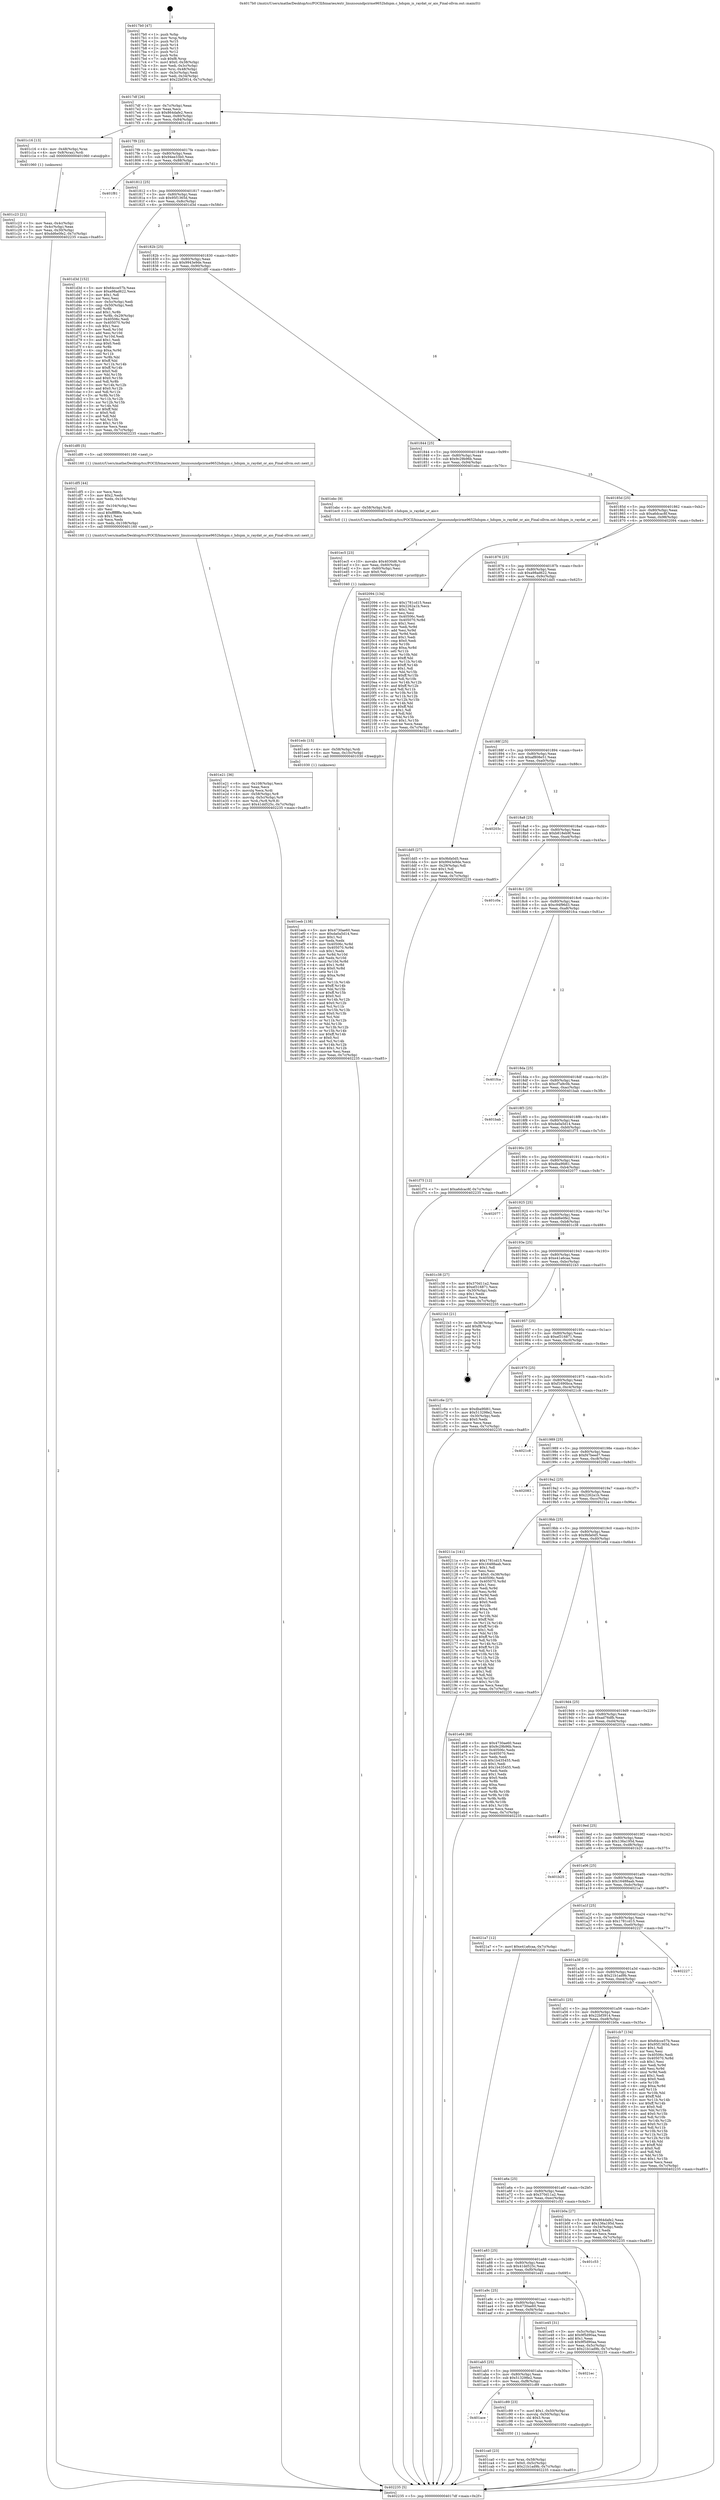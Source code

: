 digraph "0x4017b0" {
  label = "0x4017b0 (/mnt/c/Users/mathe/Desktop/tcc/POCII/binaries/extr_linuxsoundpcirme9652hdspm.c_hdspm_is_raydat_or_aio_Final-ollvm.out::main(0))"
  labelloc = "t"
  node[shape=record]

  Entry [label="",width=0.3,height=0.3,shape=circle,fillcolor=black,style=filled]
  "0x4017df" [label="{
     0x4017df [26]\l
     | [instrs]\l
     &nbsp;&nbsp;0x4017df \<+3\>: mov -0x7c(%rbp),%eax\l
     &nbsp;&nbsp;0x4017e2 \<+2\>: mov %eax,%ecx\l
     &nbsp;&nbsp;0x4017e4 \<+6\>: sub $0x864dafe2,%ecx\l
     &nbsp;&nbsp;0x4017ea \<+3\>: mov %eax,-0x80(%rbp)\l
     &nbsp;&nbsp;0x4017ed \<+6\>: mov %ecx,-0x84(%rbp)\l
     &nbsp;&nbsp;0x4017f3 \<+6\>: je 0000000000401c16 \<main+0x466\>\l
  }"]
  "0x401c16" [label="{
     0x401c16 [13]\l
     | [instrs]\l
     &nbsp;&nbsp;0x401c16 \<+4\>: mov -0x48(%rbp),%rax\l
     &nbsp;&nbsp;0x401c1a \<+4\>: mov 0x8(%rax),%rdi\l
     &nbsp;&nbsp;0x401c1e \<+5\>: call 0000000000401060 \<atoi@plt\>\l
     | [calls]\l
     &nbsp;&nbsp;0x401060 \{1\} (unknown)\l
  }"]
  "0x4017f9" [label="{
     0x4017f9 [25]\l
     | [instrs]\l
     &nbsp;&nbsp;0x4017f9 \<+5\>: jmp 00000000004017fe \<main+0x4e\>\l
     &nbsp;&nbsp;0x4017fe \<+3\>: mov -0x80(%rbp),%eax\l
     &nbsp;&nbsp;0x401801 \<+5\>: sub $0x94ee33b0,%eax\l
     &nbsp;&nbsp;0x401806 \<+6\>: mov %eax,-0x88(%rbp)\l
     &nbsp;&nbsp;0x40180c \<+6\>: je 0000000000401f81 \<main+0x7d1\>\l
  }"]
  Exit [label="",width=0.3,height=0.3,shape=circle,fillcolor=black,style=filled,peripheries=2]
  "0x401f81" [label="{
     0x401f81\l
  }", style=dashed]
  "0x401812" [label="{
     0x401812 [25]\l
     | [instrs]\l
     &nbsp;&nbsp;0x401812 \<+5\>: jmp 0000000000401817 \<main+0x67\>\l
     &nbsp;&nbsp;0x401817 \<+3\>: mov -0x80(%rbp),%eax\l
     &nbsp;&nbsp;0x40181a \<+5\>: sub $0x95f1365d,%eax\l
     &nbsp;&nbsp;0x40181f \<+6\>: mov %eax,-0x8c(%rbp)\l
     &nbsp;&nbsp;0x401825 \<+6\>: je 0000000000401d3d \<main+0x58d\>\l
  }"]
  "0x401eeb" [label="{
     0x401eeb [138]\l
     | [instrs]\l
     &nbsp;&nbsp;0x401eeb \<+5\>: mov $0x4730ae60,%eax\l
     &nbsp;&nbsp;0x401ef0 \<+5\>: mov $0xda0a5d14,%esi\l
     &nbsp;&nbsp;0x401ef5 \<+2\>: mov $0x1,%cl\l
     &nbsp;&nbsp;0x401ef7 \<+2\>: xor %edx,%edx\l
     &nbsp;&nbsp;0x401ef9 \<+8\>: mov 0x40506c,%r8d\l
     &nbsp;&nbsp;0x401f01 \<+8\>: mov 0x405070,%r9d\l
     &nbsp;&nbsp;0x401f09 \<+3\>: sub $0x1,%edx\l
     &nbsp;&nbsp;0x401f0c \<+3\>: mov %r8d,%r10d\l
     &nbsp;&nbsp;0x401f0f \<+3\>: add %edx,%r10d\l
     &nbsp;&nbsp;0x401f12 \<+4\>: imul %r10d,%r8d\l
     &nbsp;&nbsp;0x401f16 \<+4\>: and $0x1,%r8d\l
     &nbsp;&nbsp;0x401f1a \<+4\>: cmp $0x0,%r8d\l
     &nbsp;&nbsp;0x401f1e \<+4\>: sete %r11b\l
     &nbsp;&nbsp;0x401f22 \<+4\>: cmp $0xa,%r9d\l
     &nbsp;&nbsp;0x401f26 \<+3\>: setl %bl\l
     &nbsp;&nbsp;0x401f29 \<+3\>: mov %r11b,%r14b\l
     &nbsp;&nbsp;0x401f2c \<+4\>: xor $0xff,%r14b\l
     &nbsp;&nbsp;0x401f30 \<+3\>: mov %bl,%r15b\l
     &nbsp;&nbsp;0x401f33 \<+4\>: xor $0xff,%r15b\l
     &nbsp;&nbsp;0x401f37 \<+3\>: xor $0x0,%cl\l
     &nbsp;&nbsp;0x401f3a \<+3\>: mov %r14b,%r12b\l
     &nbsp;&nbsp;0x401f3d \<+4\>: and $0x0,%r12b\l
     &nbsp;&nbsp;0x401f41 \<+3\>: and %cl,%r11b\l
     &nbsp;&nbsp;0x401f44 \<+3\>: mov %r15b,%r13b\l
     &nbsp;&nbsp;0x401f47 \<+4\>: and $0x0,%r13b\l
     &nbsp;&nbsp;0x401f4b \<+2\>: and %cl,%bl\l
     &nbsp;&nbsp;0x401f4d \<+3\>: or %r11b,%r12b\l
     &nbsp;&nbsp;0x401f50 \<+3\>: or %bl,%r13b\l
     &nbsp;&nbsp;0x401f53 \<+3\>: xor %r13b,%r12b\l
     &nbsp;&nbsp;0x401f56 \<+3\>: or %r15b,%r14b\l
     &nbsp;&nbsp;0x401f59 \<+4\>: xor $0xff,%r14b\l
     &nbsp;&nbsp;0x401f5d \<+3\>: or $0x0,%cl\l
     &nbsp;&nbsp;0x401f60 \<+3\>: and %cl,%r14b\l
     &nbsp;&nbsp;0x401f63 \<+3\>: or %r14b,%r12b\l
     &nbsp;&nbsp;0x401f66 \<+4\>: test $0x1,%r12b\l
     &nbsp;&nbsp;0x401f6a \<+3\>: cmovne %esi,%eax\l
     &nbsp;&nbsp;0x401f6d \<+3\>: mov %eax,-0x7c(%rbp)\l
     &nbsp;&nbsp;0x401f70 \<+5\>: jmp 0000000000402235 \<main+0xa85\>\l
  }"]
  "0x401d3d" [label="{
     0x401d3d [152]\l
     | [instrs]\l
     &nbsp;&nbsp;0x401d3d \<+5\>: mov $0x64cce57b,%eax\l
     &nbsp;&nbsp;0x401d42 \<+5\>: mov $0xa98ad622,%ecx\l
     &nbsp;&nbsp;0x401d47 \<+2\>: mov $0x1,%dl\l
     &nbsp;&nbsp;0x401d49 \<+2\>: xor %esi,%esi\l
     &nbsp;&nbsp;0x401d4b \<+3\>: mov -0x5c(%rbp),%edi\l
     &nbsp;&nbsp;0x401d4e \<+3\>: cmp -0x50(%rbp),%edi\l
     &nbsp;&nbsp;0x401d51 \<+4\>: setl %r8b\l
     &nbsp;&nbsp;0x401d55 \<+4\>: and $0x1,%r8b\l
     &nbsp;&nbsp;0x401d59 \<+4\>: mov %r8b,-0x29(%rbp)\l
     &nbsp;&nbsp;0x401d5d \<+7\>: mov 0x40506c,%edi\l
     &nbsp;&nbsp;0x401d64 \<+8\>: mov 0x405070,%r9d\l
     &nbsp;&nbsp;0x401d6c \<+3\>: sub $0x1,%esi\l
     &nbsp;&nbsp;0x401d6f \<+3\>: mov %edi,%r10d\l
     &nbsp;&nbsp;0x401d72 \<+3\>: add %esi,%r10d\l
     &nbsp;&nbsp;0x401d75 \<+4\>: imul %r10d,%edi\l
     &nbsp;&nbsp;0x401d79 \<+3\>: and $0x1,%edi\l
     &nbsp;&nbsp;0x401d7c \<+3\>: cmp $0x0,%edi\l
     &nbsp;&nbsp;0x401d7f \<+4\>: sete %r8b\l
     &nbsp;&nbsp;0x401d83 \<+4\>: cmp $0xa,%r9d\l
     &nbsp;&nbsp;0x401d87 \<+4\>: setl %r11b\l
     &nbsp;&nbsp;0x401d8b \<+3\>: mov %r8b,%bl\l
     &nbsp;&nbsp;0x401d8e \<+3\>: xor $0xff,%bl\l
     &nbsp;&nbsp;0x401d91 \<+3\>: mov %r11b,%r14b\l
     &nbsp;&nbsp;0x401d94 \<+4\>: xor $0xff,%r14b\l
     &nbsp;&nbsp;0x401d98 \<+3\>: xor $0x0,%dl\l
     &nbsp;&nbsp;0x401d9b \<+3\>: mov %bl,%r15b\l
     &nbsp;&nbsp;0x401d9e \<+4\>: and $0x0,%r15b\l
     &nbsp;&nbsp;0x401da2 \<+3\>: and %dl,%r8b\l
     &nbsp;&nbsp;0x401da5 \<+3\>: mov %r14b,%r12b\l
     &nbsp;&nbsp;0x401da8 \<+4\>: and $0x0,%r12b\l
     &nbsp;&nbsp;0x401dac \<+3\>: and %dl,%r11b\l
     &nbsp;&nbsp;0x401daf \<+3\>: or %r8b,%r15b\l
     &nbsp;&nbsp;0x401db2 \<+3\>: or %r11b,%r12b\l
     &nbsp;&nbsp;0x401db5 \<+3\>: xor %r12b,%r15b\l
     &nbsp;&nbsp;0x401db8 \<+3\>: or %r14b,%bl\l
     &nbsp;&nbsp;0x401dbb \<+3\>: xor $0xff,%bl\l
     &nbsp;&nbsp;0x401dbe \<+3\>: or $0x0,%dl\l
     &nbsp;&nbsp;0x401dc1 \<+2\>: and %dl,%bl\l
     &nbsp;&nbsp;0x401dc3 \<+3\>: or %bl,%r15b\l
     &nbsp;&nbsp;0x401dc6 \<+4\>: test $0x1,%r15b\l
     &nbsp;&nbsp;0x401dca \<+3\>: cmovne %ecx,%eax\l
     &nbsp;&nbsp;0x401dcd \<+3\>: mov %eax,-0x7c(%rbp)\l
     &nbsp;&nbsp;0x401dd0 \<+5\>: jmp 0000000000402235 \<main+0xa85\>\l
  }"]
  "0x40182b" [label="{
     0x40182b [25]\l
     | [instrs]\l
     &nbsp;&nbsp;0x40182b \<+5\>: jmp 0000000000401830 \<main+0x80\>\l
     &nbsp;&nbsp;0x401830 \<+3\>: mov -0x80(%rbp),%eax\l
     &nbsp;&nbsp;0x401833 \<+5\>: sub $0x9943e9de,%eax\l
     &nbsp;&nbsp;0x401838 \<+6\>: mov %eax,-0x90(%rbp)\l
     &nbsp;&nbsp;0x40183e \<+6\>: je 0000000000401df0 \<main+0x640\>\l
  }"]
  "0x401edc" [label="{
     0x401edc [15]\l
     | [instrs]\l
     &nbsp;&nbsp;0x401edc \<+4\>: mov -0x58(%rbp),%rdi\l
     &nbsp;&nbsp;0x401ee0 \<+6\>: mov %eax,-0x10c(%rbp)\l
     &nbsp;&nbsp;0x401ee6 \<+5\>: call 0000000000401030 \<free@plt\>\l
     | [calls]\l
     &nbsp;&nbsp;0x401030 \{1\} (unknown)\l
  }"]
  "0x401df0" [label="{
     0x401df0 [5]\l
     | [instrs]\l
     &nbsp;&nbsp;0x401df0 \<+5\>: call 0000000000401160 \<next_i\>\l
     | [calls]\l
     &nbsp;&nbsp;0x401160 \{1\} (/mnt/c/Users/mathe/Desktop/tcc/POCII/binaries/extr_linuxsoundpcirme9652hdspm.c_hdspm_is_raydat_or_aio_Final-ollvm.out::next_i)\l
  }"]
  "0x401844" [label="{
     0x401844 [25]\l
     | [instrs]\l
     &nbsp;&nbsp;0x401844 \<+5\>: jmp 0000000000401849 \<main+0x99\>\l
     &nbsp;&nbsp;0x401849 \<+3\>: mov -0x80(%rbp),%eax\l
     &nbsp;&nbsp;0x40184c \<+5\>: sub $0x9c29b96b,%eax\l
     &nbsp;&nbsp;0x401851 \<+6\>: mov %eax,-0x94(%rbp)\l
     &nbsp;&nbsp;0x401857 \<+6\>: je 0000000000401ebc \<main+0x70c\>\l
  }"]
  "0x401ec5" [label="{
     0x401ec5 [23]\l
     | [instrs]\l
     &nbsp;&nbsp;0x401ec5 \<+10\>: movabs $0x4030d6,%rdi\l
     &nbsp;&nbsp;0x401ecf \<+3\>: mov %eax,-0x60(%rbp)\l
     &nbsp;&nbsp;0x401ed2 \<+3\>: mov -0x60(%rbp),%esi\l
     &nbsp;&nbsp;0x401ed5 \<+2\>: mov $0x0,%al\l
     &nbsp;&nbsp;0x401ed7 \<+5\>: call 0000000000401040 \<printf@plt\>\l
     | [calls]\l
     &nbsp;&nbsp;0x401040 \{1\} (unknown)\l
  }"]
  "0x401ebc" [label="{
     0x401ebc [9]\l
     | [instrs]\l
     &nbsp;&nbsp;0x401ebc \<+4\>: mov -0x58(%rbp),%rdi\l
     &nbsp;&nbsp;0x401ec0 \<+5\>: call 00000000004015c0 \<hdspm_is_raydat_or_aio\>\l
     | [calls]\l
     &nbsp;&nbsp;0x4015c0 \{1\} (/mnt/c/Users/mathe/Desktop/tcc/POCII/binaries/extr_linuxsoundpcirme9652hdspm.c_hdspm_is_raydat_or_aio_Final-ollvm.out::hdspm_is_raydat_or_aio)\l
  }"]
  "0x40185d" [label="{
     0x40185d [25]\l
     | [instrs]\l
     &nbsp;&nbsp;0x40185d \<+5\>: jmp 0000000000401862 \<main+0xb2\>\l
     &nbsp;&nbsp;0x401862 \<+3\>: mov -0x80(%rbp),%eax\l
     &nbsp;&nbsp;0x401865 \<+5\>: sub $0xa6dcac8f,%eax\l
     &nbsp;&nbsp;0x40186a \<+6\>: mov %eax,-0x98(%rbp)\l
     &nbsp;&nbsp;0x401870 \<+6\>: je 0000000000402094 \<main+0x8e4\>\l
  }"]
  "0x401e21" [label="{
     0x401e21 [36]\l
     | [instrs]\l
     &nbsp;&nbsp;0x401e21 \<+6\>: mov -0x108(%rbp),%ecx\l
     &nbsp;&nbsp;0x401e27 \<+3\>: imul %eax,%ecx\l
     &nbsp;&nbsp;0x401e2a \<+3\>: movslq %ecx,%rdi\l
     &nbsp;&nbsp;0x401e2d \<+4\>: mov -0x58(%rbp),%r8\l
     &nbsp;&nbsp;0x401e31 \<+4\>: movslq -0x5c(%rbp),%r9\l
     &nbsp;&nbsp;0x401e35 \<+4\>: mov %rdi,(%r8,%r9,8)\l
     &nbsp;&nbsp;0x401e39 \<+7\>: movl $0x41dd525c,-0x7c(%rbp)\l
     &nbsp;&nbsp;0x401e40 \<+5\>: jmp 0000000000402235 \<main+0xa85\>\l
  }"]
  "0x402094" [label="{
     0x402094 [134]\l
     | [instrs]\l
     &nbsp;&nbsp;0x402094 \<+5\>: mov $0x1781cd15,%eax\l
     &nbsp;&nbsp;0x402099 \<+5\>: mov $0x2262a1b,%ecx\l
     &nbsp;&nbsp;0x40209e \<+2\>: mov $0x1,%dl\l
     &nbsp;&nbsp;0x4020a0 \<+2\>: xor %esi,%esi\l
     &nbsp;&nbsp;0x4020a2 \<+7\>: mov 0x40506c,%edi\l
     &nbsp;&nbsp;0x4020a9 \<+8\>: mov 0x405070,%r8d\l
     &nbsp;&nbsp;0x4020b1 \<+3\>: sub $0x1,%esi\l
     &nbsp;&nbsp;0x4020b4 \<+3\>: mov %edi,%r9d\l
     &nbsp;&nbsp;0x4020b7 \<+3\>: add %esi,%r9d\l
     &nbsp;&nbsp;0x4020ba \<+4\>: imul %r9d,%edi\l
     &nbsp;&nbsp;0x4020be \<+3\>: and $0x1,%edi\l
     &nbsp;&nbsp;0x4020c1 \<+3\>: cmp $0x0,%edi\l
     &nbsp;&nbsp;0x4020c4 \<+4\>: sete %r10b\l
     &nbsp;&nbsp;0x4020c8 \<+4\>: cmp $0xa,%r8d\l
     &nbsp;&nbsp;0x4020cc \<+4\>: setl %r11b\l
     &nbsp;&nbsp;0x4020d0 \<+3\>: mov %r10b,%bl\l
     &nbsp;&nbsp;0x4020d3 \<+3\>: xor $0xff,%bl\l
     &nbsp;&nbsp;0x4020d6 \<+3\>: mov %r11b,%r14b\l
     &nbsp;&nbsp;0x4020d9 \<+4\>: xor $0xff,%r14b\l
     &nbsp;&nbsp;0x4020dd \<+3\>: xor $0x1,%dl\l
     &nbsp;&nbsp;0x4020e0 \<+3\>: mov %bl,%r15b\l
     &nbsp;&nbsp;0x4020e3 \<+4\>: and $0xff,%r15b\l
     &nbsp;&nbsp;0x4020e7 \<+3\>: and %dl,%r10b\l
     &nbsp;&nbsp;0x4020ea \<+3\>: mov %r14b,%r12b\l
     &nbsp;&nbsp;0x4020ed \<+4\>: and $0xff,%r12b\l
     &nbsp;&nbsp;0x4020f1 \<+3\>: and %dl,%r11b\l
     &nbsp;&nbsp;0x4020f4 \<+3\>: or %r10b,%r15b\l
     &nbsp;&nbsp;0x4020f7 \<+3\>: or %r11b,%r12b\l
     &nbsp;&nbsp;0x4020fa \<+3\>: xor %r12b,%r15b\l
     &nbsp;&nbsp;0x4020fd \<+3\>: or %r14b,%bl\l
     &nbsp;&nbsp;0x402100 \<+3\>: xor $0xff,%bl\l
     &nbsp;&nbsp;0x402103 \<+3\>: or $0x1,%dl\l
     &nbsp;&nbsp;0x402106 \<+2\>: and %dl,%bl\l
     &nbsp;&nbsp;0x402108 \<+3\>: or %bl,%r15b\l
     &nbsp;&nbsp;0x40210b \<+4\>: test $0x1,%r15b\l
     &nbsp;&nbsp;0x40210f \<+3\>: cmovne %ecx,%eax\l
     &nbsp;&nbsp;0x402112 \<+3\>: mov %eax,-0x7c(%rbp)\l
     &nbsp;&nbsp;0x402115 \<+5\>: jmp 0000000000402235 \<main+0xa85\>\l
  }"]
  "0x401876" [label="{
     0x401876 [25]\l
     | [instrs]\l
     &nbsp;&nbsp;0x401876 \<+5\>: jmp 000000000040187b \<main+0xcb\>\l
     &nbsp;&nbsp;0x40187b \<+3\>: mov -0x80(%rbp),%eax\l
     &nbsp;&nbsp;0x40187e \<+5\>: sub $0xa98ad622,%eax\l
     &nbsp;&nbsp;0x401883 \<+6\>: mov %eax,-0x9c(%rbp)\l
     &nbsp;&nbsp;0x401889 \<+6\>: je 0000000000401dd5 \<main+0x625\>\l
  }"]
  "0x401df5" [label="{
     0x401df5 [44]\l
     | [instrs]\l
     &nbsp;&nbsp;0x401df5 \<+2\>: xor %ecx,%ecx\l
     &nbsp;&nbsp;0x401df7 \<+5\>: mov $0x2,%edx\l
     &nbsp;&nbsp;0x401dfc \<+6\>: mov %edx,-0x104(%rbp)\l
     &nbsp;&nbsp;0x401e02 \<+1\>: cltd\l
     &nbsp;&nbsp;0x401e03 \<+6\>: mov -0x104(%rbp),%esi\l
     &nbsp;&nbsp;0x401e09 \<+2\>: idiv %esi\l
     &nbsp;&nbsp;0x401e0b \<+6\>: imul $0xfffffffe,%edx,%edx\l
     &nbsp;&nbsp;0x401e11 \<+3\>: sub $0x1,%ecx\l
     &nbsp;&nbsp;0x401e14 \<+2\>: sub %ecx,%edx\l
     &nbsp;&nbsp;0x401e16 \<+6\>: mov %edx,-0x108(%rbp)\l
     &nbsp;&nbsp;0x401e1c \<+5\>: call 0000000000401160 \<next_i\>\l
     | [calls]\l
     &nbsp;&nbsp;0x401160 \{1\} (/mnt/c/Users/mathe/Desktop/tcc/POCII/binaries/extr_linuxsoundpcirme9652hdspm.c_hdspm_is_raydat_or_aio_Final-ollvm.out::next_i)\l
  }"]
  "0x401dd5" [label="{
     0x401dd5 [27]\l
     | [instrs]\l
     &nbsp;&nbsp;0x401dd5 \<+5\>: mov $0x9bfa0d5,%eax\l
     &nbsp;&nbsp;0x401dda \<+5\>: mov $0x9943e9de,%ecx\l
     &nbsp;&nbsp;0x401ddf \<+3\>: mov -0x29(%rbp),%dl\l
     &nbsp;&nbsp;0x401de2 \<+3\>: test $0x1,%dl\l
     &nbsp;&nbsp;0x401de5 \<+3\>: cmovne %ecx,%eax\l
     &nbsp;&nbsp;0x401de8 \<+3\>: mov %eax,-0x7c(%rbp)\l
     &nbsp;&nbsp;0x401deb \<+5\>: jmp 0000000000402235 \<main+0xa85\>\l
  }"]
  "0x40188f" [label="{
     0x40188f [25]\l
     | [instrs]\l
     &nbsp;&nbsp;0x40188f \<+5\>: jmp 0000000000401894 \<main+0xe4\>\l
     &nbsp;&nbsp;0x401894 \<+3\>: mov -0x80(%rbp),%eax\l
     &nbsp;&nbsp;0x401897 \<+5\>: sub $0xaf808e51,%eax\l
     &nbsp;&nbsp;0x40189c \<+6\>: mov %eax,-0xa0(%rbp)\l
     &nbsp;&nbsp;0x4018a2 \<+6\>: je 000000000040203c \<main+0x88c\>\l
  }"]
  "0x401ca0" [label="{
     0x401ca0 [23]\l
     | [instrs]\l
     &nbsp;&nbsp;0x401ca0 \<+4\>: mov %rax,-0x58(%rbp)\l
     &nbsp;&nbsp;0x401ca4 \<+7\>: movl $0x0,-0x5c(%rbp)\l
     &nbsp;&nbsp;0x401cab \<+7\>: movl $0x21b1ad9b,-0x7c(%rbp)\l
     &nbsp;&nbsp;0x401cb2 \<+5\>: jmp 0000000000402235 \<main+0xa85\>\l
  }"]
  "0x40203c" [label="{
     0x40203c\l
  }", style=dashed]
  "0x4018a8" [label="{
     0x4018a8 [25]\l
     | [instrs]\l
     &nbsp;&nbsp;0x4018a8 \<+5\>: jmp 00000000004018ad \<main+0xfd\>\l
     &nbsp;&nbsp;0x4018ad \<+3\>: mov -0x80(%rbp),%eax\l
     &nbsp;&nbsp;0x4018b0 \<+5\>: sub $0xb818eb9f,%eax\l
     &nbsp;&nbsp;0x4018b5 \<+6\>: mov %eax,-0xa4(%rbp)\l
     &nbsp;&nbsp;0x4018bb \<+6\>: je 0000000000401c0a \<main+0x45a\>\l
  }"]
  "0x401ace" [label="{
     0x401ace\l
  }", style=dashed]
  "0x401c0a" [label="{
     0x401c0a\l
  }", style=dashed]
  "0x4018c1" [label="{
     0x4018c1 [25]\l
     | [instrs]\l
     &nbsp;&nbsp;0x4018c1 \<+5\>: jmp 00000000004018c6 \<main+0x116\>\l
     &nbsp;&nbsp;0x4018c6 \<+3\>: mov -0x80(%rbp),%eax\l
     &nbsp;&nbsp;0x4018c9 \<+5\>: sub $0xc94f96d3,%eax\l
     &nbsp;&nbsp;0x4018ce \<+6\>: mov %eax,-0xa8(%rbp)\l
     &nbsp;&nbsp;0x4018d4 \<+6\>: je 0000000000401fca \<main+0x81a\>\l
  }"]
  "0x401c89" [label="{
     0x401c89 [23]\l
     | [instrs]\l
     &nbsp;&nbsp;0x401c89 \<+7\>: movl $0x1,-0x50(%rbp)\l
     &nbsp;&nbsp;0x401c90 \<+4\>: movslq -0x50(%rbp),%rax\l
     &nbsp;&nbsp;0x401c94 \<+4\>: shl $0x3,%rax\l
     &nbsp;&nbsp;0x401c98 \<+3\>: mov %rax,%rdi\l
     &nbsp;&nbsp;0x401c9b \<+5\>: call 0000000000401050 \<malloc@plt\>\l
     | [calls]\l
     &nbsp;&nbsp;0x401050 \{1\} (unknown)\l
  }"]
  "0x401fca" [label="{
     0x401fca\l
  }", style=dashed]
  "0x4018da" [label="{
     0x4018da [25]\l
     | [instrs]\l
     &nbsp;&nbsp;0x4018da \<+5\>: jmp 00000000004018df \<main+0x12f\>\l
     &nbsp;&nbsp;0x4018df \<+3\>: mov -0x80(%rbp),%eax\l
     &nbsp;&nbsp;0x4018e2 \<+5\>: sub $0xcf7a9c0b,%eax\l
     &nbsp;&nbsp;0x4018e7 \<+6\>: mov %eax,-0xac(%rbp)\l
     &nbsp;&nbsp;0x4018ed \<+6\>: je 0000000000401bab \<main+0x3fb\>\l
  }"]
  "0x401ab5" [label="{
     0x401ab5 [25]\l
     | [instrs]\l
     &nbsp;&nbsp;0x401ab5 \<+5\>: jmp 0000000000401aba \<main+0x30a\>\l
     &nbsp;&nbsp;0x401aba \<+3\>: mov -0x80(%rbp),%eax\l
     &nbsp;&nbsp;0x401abd \<+5\>: sub $0x513298e2,%eax\l
     &nbsp;&nbsp;0x401ac2 \<+6\>: mov %eax,-0xf8(%rbp)\l
     &nbsp;&nbsp;0x401ac8 \<+6\>: je 0000000000401c89 \<main+0x4d9\>\l
  }"]
  "0x401bab" [label="{
     0x401bab\l
  }", style=dashed]
  "0x4018f3" [label="{
     0x4018f3 [25]\l
     | [instrs]\l
     &nbsp;&nbsp;0x4018f3 \<+5\>: jmp 00000000004018f8 \<main+0x148\>\l
     &nbsp;&nbsp;0x4018f8 \<+3\>: mov -0x80(%rbp),%eax\l
     &nbsp;&nbsp;0x4018fb \<+5\>: sub $0xda0a5d14,%eax\l
     &nbsp;&nbsp;0x401900 \<+6\>: mov %eax,-0xb0(%rbp)\l
     &nbsp;&nbsp;0x401906 \<+6\>: je 0000000000401f75 \<main+0x7c5\>\l
  }"]
  "0x4021ec" [label="{
     0x4021ec\l
  }", style=dashed]
  "0x401f75" [label="{
     0x401f75 [12]\l
     | [instrs]\l
     &nbsp;&nbsp;0x401f75 \<+7\>: movl $0xa6dcac8f,-0x7c(%rbp)\l
     &nbsp;&nbsp;0x401f7c \<+5\>: jmp 0000000000402235 \<main+0xa85\>\l
  }"]
  "0x40190c" [label="{
     0x40190c [25]\l
     | [instrs]\l
     &nbsp;&nbsp;0x40190c \<+5\>: jmp 0000000000401911 \<main+0x161\>\l
     &nbsp;&nbsp;0x401911 \<+3\>: mov -0x80(%rbp),%eax\l
     &nbsp;&nbsp;0x401914 \<+5\>: sub $0xdba9fd61,%eax\l
     &nbsp;&nbsp;0x401919 \<+6\>: mov %eax,-0xb4(%rbp)\l
     &nbsp;&nbsp;0x40191f \<+6\>: je 0000000000402077 \<main+0x8c7\>\l
  }"]
  "0x401a9c" [label="{
     0x401a9c [25]\l
     | [instrs]\l
     &nbsp;&nbsp;0x401a9c \<+5\>: jmp 0000000000401aa1 \<main+0x2f1\>\l
     &nbsp;&nbsp;0x401aa1 \<+3\>: mov -0x80(%rbp),%eax\l
     &nbsp;&nbsp;0x401aa4 \<+5\>: sub $0x4730ae60,%eax\l
     &nbsp;&nbsp;0x401aa9 \<+6\>: mov %eax,-0xf4(%rbp)\l
     &nbsp;&nbsp;0x401aaf \<+6\>: je 00000000004021ec \<main+0xa3c\>\l
  }"]
  "0x402077" [label="{
     0x402077\l
  }", style=dashed]
  "0x401925" [label="{
     0x401925 [25]\l
     | [instrs]\l
     &nbsp;&nbsp;0x401925 \<+5\>: jmp 000000000040192a \<main+0x17a\>\l
     &nbsp;&nbsp;0x40192a \<+3\>: mov -0x80(%rbp),%eax\l
     &nbsp;&nbsp;0x40192d \<+5\>: sub $0xdd6e0fe2,%eax\l
     &nbsp;&nbsp;0x401932 \<+6\>: mov %eax,-0xb8(%rbp)\l
     &nbsp;&nbsp;0x401938 \<+6\>: je 0000000000401c38 \<main+0x488\>\l
  }"]
  "0x401e45" [label="{
     0x401e45 [31]\l
     | [instrs]\l
     &nbsp;&nbsp;0x401e45 \<+3\>: mov -0x5c(%rbp),%eax\l
     &nbsp;&nbsp;0x401e48 \<+5\>: add $0x9f5d90aa,%eax\l
     &nbsp;&nbsp;0x401e4d \<+3\>: add $0x1,%eax\l
     &nbsp;&nbsp;0x401e50 \<+5\>: sub $0x9f5d90aa,%eax\l
     &nbsp;&nbsp;0x401e55 \<+3\>: mov %eax,-0x5c(%rbp)\l
     &nbsp;&nbsp;0x401e58 \<+7\>: movl $0x21b1ad9b,-0x7c(%rbp)\l
     &nbsp;&nbsp;0x401e5f \<+5\>: jmp 0000000000402235 \<main+0xa85\>\l
  }"]
  "0x401c38" [label="{
     0x401c38 [27]\l
     | [instrs]\l
     &nbsp;&nbsp;0x401c38 \<+5\>: mov $0x370d11a2,%eax\l
     &nbsp;&nbsp;0x401c3d \<+5\>: mov $0xef316871,%ecx\l
     &nbsp;&nbsp;0x401c42 \<+3\>: mov -0x30(%rbp),%edx\l
     &nbsp;&nbsp;0x401c45 \<+3\>: cmp $0x1,%edx\l
     &nbsp;&nbsp;0x401c48 \<+3\>: cmovl %ecx,%eax\l
     &nbsp;&nbsp;0x401c4b \<+3\>: mov %eax,-0x7c(%rbp)\l
     &nbsp;&nbsp;0x401c4e \<+5\>: jmp 0000000000402235 \<main+0xa85\>\l
  }"]
  "0x40193e" [label="{
     0x40193e [25]\l
     | [instrs]\l
     &nbsp;&nbsp;0x40193e \<+5\>: jmp 0000000000401943 \<main+0x193\>\l
     &nbsp;&nbsp;0x401943 \<+3\>: mov -0x80(%rbp),%eax\l
     &nbsp;&nbsp;0x401946 \<+5\>: sub $0xe41a6caa,%eax\l
     &nbsp;&nbsp;0x40194b \<+6\>: mov %eax,-0xbc(%rbp)\l
     &nbsp;&nbsp;0x401951 \<+6\>: je 00000000004021b3 \<main+0xa03\>\l
  }"]
  "0x401a83" [label="{
     0x401a83 [25]\l
     | [instrs]\l
     &nbsp;&nbsp;0x401a83 \<+5\>: jmp 0000000000401a88 \<main+0x2d8\>\l
     &nbsp;&nbsp;0x401a88 \<+3\>: mov -0x80(%rbp),%eax\l
     &nbsp;&nbsp;0x401a8b \<+5\>: sub $0x41dd525c,%eax\l
     &nbsp;&nbsp;0x401a90 \<+6\>: mov %eax,-0xf0(%rbp)\l
     &nbsp;&nbsp;0x401a96 \<+6\>: je 0000000000401e45 \<main+0x695\>\l
  }"]
  "0x4021b3" [label="{
     0x4021b3 [21]\l
     | [instrs]\l
     &nbsp;&nbsp;0x4021b3 \<+3\>: mov -0x38(%rbp),%eax\l
     &nbsp;&nbsp;0x4021b6 \<+7\>: add $0xf8,%rsp\l
     &nbsp;&nbsp;0x4021bd \<+1\>: pop %rbx\l
     &nbsp;&nbsp;0x4021be \<+2\>: pop %r12\l
     &nbsp;&nbsp;0x4021c0 \<+2\>: pop %r13\l
     &nbsp;&nbsp;0x4021c2 \<+2\>: pop %r14\l
     &nbsp;&nbsp;0x4021c4 \<+2\>: pop %r15\l
     &nbsp;&nbsp;0x4021c6 \<+1\>: pop %rbp\l
     &nbsp;&nbsp;0x4021c7 \<+1\>: ret\l
  }"]
  "0x401957" [label="{
     0x401957 [25]\l
     | [instrs]\l
     &nbsp;&nbsp;0x401957 \<+5\>: jmp 000000000040195c \<main+0x1ac\>\l
     &nbsp;&nbsp;0x40195c \<+3\>: mov -0x80(%rbp),%eax\l
     &nbsp;&nbsp;0x40195f \<+5\>: sub $0xef316871,%eax\l
     &nbsp;&nbsp;0x401964 \<+6\>: mov %eax,-0xc0(%rbp)\l
     &nbsp;&nbsp;0x40196a \<+6\>: je 0000000000401c6e \<main+0x4be\>\l
  }"]
  "0x401c53" [label="{
     0x401c53\l
  }", style=dashed]
  "0x401c6e" [label="{
     0x401c6e [27]\l
     | [instrs]\l
     &nbsp;&nbsp;0x401c6e \<+5\>: mov $0xdba9fd61,%eax\l
     &nbsp;&nbsp;0x401c73 \<+5\>: mov $0x513298e2,%ecx\l
     &nbsp;&nbsp;0x401c78 \<+3\>: mov -0x30(%rbp),%edx\l
     &nbsp;&nbsp;0x401c7b \<+3\>: cmp $0x0,%edx\l
     &nbsp;&nbsp;0x401c7e \<+3\>: cmove %ecx,%eax\l
     &nbsp;&nbsp;0x401c81 \<+3\>: mov %eax,-0x7c(%rbp)\l
     &nbsp;&nbsp;0x401c84 \<+5\>: jmp 0000000000402235 \<main+0xa85\>\l
  }"]
  "0x401970" [label="{
     0x401970 [25]\l
     | [instrs]\l
     &nbsp;&nbsp;0x401970 \<+5\>: jmp 0000000000401975 \<main+0x1c5\>\l
     &nbsp;&nbsp;0x401975 \<+3\>: mov -0x80(%rbp),%eax\l
     &nbsp;&nbsp;0x401978 \<+5\>: sub $0xf1690bca,%eax\l
     &nbsp;&nbsp;0x40197d \<+6\>: mov %eax,-0xc4(%rbp)\l
     &nbsp;&nbsp;0x401983 \<+6\>: je 00000000004021c8 \<main+0xa18\>\l
  }"]
  "0x401c23" [label="{
     0x401c23 [21]\l
     | [instrs]\l
     &nbsp;&nbsp;0x401c23 \<+3\>: mov %eax,-0x4c(%rbp)\l
     &nbsp;&nbsp;0x401c26 \<+3\>: mov -0x4c(%rbp),%eax\l
     &nbsp;&nbsp;0x401c29 \<+3\>: mov %eax,-0x30(%rbp)\l
     &nbsp;&nbsp;0x401c2c \<+7\>: movl $0xdd6e0fe2,-0x7c(%rbp)\l
     &nbsp;&nbsp;0x401c33 \<+5\>: jmp 0000000000402235 \<main+0xa85\>\l
  }"]
  "0x4021c8" [label="{
     0x4021c8\l
  }", style=dashed]
  "0x401989" [label="{
     0x401989 [25]\l
     | [instrs]\l
     &nbsp;&nbsp;0x401989 \<+5\>: jmp 000000000040198e \<main+0x1de\>\l
     &nbsp;&nbsp;0x40198e \<+3\>: mov -0x80(%rbp),%eax\l
     &nbsp;&nbsp;0x401991 \<+5\>: sub $0xf47beed7,%eax\l
     &nbsp;&nbsp;0x401996 \<+6\>: mov %eax,-0xc8(%rbp)\l
     &nbsp;&nbsp;0x40199c \<+6\>: je 0000000000402083 \<main+0x8d3\>\l
  }"]
  "0x4017b0" [label="{
     0x4017b0 [47]\l
     | [instrs]\l
     &nbsp;&nbsp;0x4017b0 \<+1\>: push %rbp\l
     &nbsp;&nbsp;0x4017b1 \<+3\>: mov %rsp,%rbp\l
     &nbsp;&nbsp;0x4017b4 \<+2\>: push %r15\l
     &nbsp;&nbsp;0x4017b6 \<+2\>: push %r14\l
     &nbsp;&nbsp;0x4017b8 \<+2\>: push %r13\l
     &nbsp;&nbsp;0x4017ba \<+2\>: push %r12\l
     &nbsp;&nbsp;0x4017bc \<+1\>: push %rbx\l
     &nbsp;&nbsp;0x4017bd \<+7\>: sub $0xf8,%rsp\l
     &nbsp;&nbsp;0x4017c4 \<+7\>: movl $0x0,-0x38(%rbp)\l
     &nbsp;&nbsp;0x4017cb \<+3\>: mov %edi,-0x3c(%rbp)\l
     &nbsp;&nbsp;0x4017ce \<+4\>: mov %rsi,-0x48(%rbp)\l
     &nbsp;&nbsp;0x4017d2 \<+3\>: mov -0x3c(%rbp),%edi\l
     &nbsp;&nbsp;0x4017d5 \<+3\>: mov %edi,-0x34(%rbp)\l
     &nbsp;&nbsp;0x4017d8 \<+7\>: movl $0x22bf3914,-0x7c(%rbp)\l
  }"]
  "0x402083" [label="{
     0x402083\l
  }", style=dashed]
  "0x4019a2" [label="{
     0x4019a2 [25]\l
     | [instrs]\l
     &nbsp;&nbsp;0x4019a2 \<+5\>: jmp 00000000004019a7 \<main+0x1f7\>\l
     &nbsp;&nbsp;0x4019a7 \<+3\>: mov -0x80(%rbp),%eax\l
     &nbsp;&nbsp;0x4019aa \<+5\>: sub $0x2262a1b,%eax\l
     &nbsp;&nbsp;0x4019af \<+6\>: mov %eax,-0xcc(%rbp)\l
     &nbsp;&nbsp;0x4019b5 \<+6\>: je 000000000040211a \<main+0x96a\>\l
  }"]
  "0x402235" [label="{
     0x402235 [5]\l
     | [instrs]\l
     &nbsp;&nbsp;0x402235 \<+5\>: jmp 00000000004017df \<main+0x2f\>\l
  }"]
  "0x40211a" [label="{
     0x40211a [141]\l
     | [instrs]\l
     &nbsp;&nbsp;0x40211a \<+5\>: mov $0x1781cd15,%eax\l
     &nbsp;&nbsp;0x40211f \<+5\>: mov $0x16488aab,%ecx\l
     &nbsp;&nbsp;0x402124 \<+2\>: mov $0x1,%dl\l
     &nbsp;&nbsp;0x402126 \<+2\>: xor %esi,%esi\l
     &nbsp;&nbsp;0x402128 \<+7\>: movl $0x0,-0x38(%rbp)\l
     &nbsp;&nbsp;0x40212f \<+7\>: mov 0x40506c,%edi\l
     &nbsp;&nbsp;0x402136 \<+8\>: mov 0x405070,%r8d\l
     &nbsp;&nbsp;0x40213e \<+3\>: sub $0x1,%esi\l
     &nbsp;&nbsp;0x402141 \<+3\>: mov %edi,%r9d\l
     &nbsp;&nbsp;0x402144 \<+3\>: add %esi,%r9d\l
     &nbsp;&nbsp;0x402147 \<+4\>: imul %r9d,%edi\l
     &nbsp;&nbsp;0x40214b \<+3\>: and $0x1,%edi\l
     &nbsp;&nbsp;0x40214e \<+3\>: cmp $0x0,%edi\l
     &nbsp;&nbsp;0x402151 \<+4\>: sete %r10b\l
     &nbsp;&nbsp;0x402155 \<+4\>: cmp $0xa,%r8d\l
     &nbsp;&nbsp;0x402159 \<+4\>: setl %r11b\l
     &nbsp;&nbsp;0x40215d \<+3\>: mov %r10b,%bl\l
     &nbsp;&nbsp;0x402160 \<+3\>: xor $0xff,%bl\l
     &nbsp;&nbsp;0x402163 \<+3\>: mov %r11b,%r14b\l
     &nbsp;&nbsp;0x402166 \<+4\>: xor $0xff,%r14b\l
     &nbsp;&nbsp;0x40216a \<+3\>: xor $0x1,%dl\l
     &nbsp;&nbsp;0x40216d \<+3\>: mov %bl,%r15b\l
     &nbsp;&nbsp;0x402170 \<+4\>: and $0xff,%r15b\l
     &nbsp;&nbsp;0x402174 \<+3\>: and %dl,%r10b\l
     &nbsp;&nbsp;0x402177 \<+3\>: mov %r14b,%r12b\l
     &nbsp;&nbsp;0x40217a \<+4\>: and $0xff,%r12b\l
     &nbsp;&nbsp;0x40217e \<+3\>: and %dl,%r11b\l
     &nbsp;&nbsp;0x402181 \<+3\>: or %r10b,%r15b\l
     &nbsp;&nbsp;0x402184 \<+3\>: or %r11b,%r12b\l
     &nbsp;&nbsp;0x402187 \<+3\>: xor %r12b,%r15b\l
     &nbsp;&nbsp;0x40218a \<+3\>: or %r14b,%bl\l
     &nbsp;&nbsp;0x40218d \<+3\>: xor $0xff,%bl\l
     &nbsp;&nbsp;0x402190 \<+3\>: or $0x1,%dl\l
     &nbsp;&nbsp;0x402193 \<+2\>: and %dl,%bl\l
     &nbsp;&nbsp;0x402195 \<+3\>: or %bl,%r15b\l
     &nbsp;&nbsp;0x402198 \<+4\>: test $0x1,%r15b\l
     &nbsp;&nbsp;0x40219c \<+3\>: cmovne %ecx,%eax\l
     &nbsp;&nbsp;0x40219f \<+3\>: mov %eax,-0x7c(%rbp)\l
     &nbsp;&nbsp;0x4021a2 \<+5\>: jmp 0000000000402235 \<main+0xa85\>\l
  }"]
  "0x4019bb" [label="{
     0x4019bb [25]\l
     | [instrs]\l
     &nbsp;&nbsp;0x4019bb \<+5\>: jmp 00000000004019c0 \<main+0x210\>\l
     &nbsp;&nbsp;0x4019c0 \<+3\>: mov -0x80(%rbp),%eax\l
     &nbsp;&nbsp;0x4019c3 \<+5\>: sub $0x9bfa0d5,%eax\l
     &nbsp;&nbsp;0x4019c8 \<+6\>: mov %eax,-0xd0(%rbp)\l
     &nbsp;&nbsp;0x4019ce \<+6\>: je 0000000000401e64 \<main+0x6b4\>\l
  }"]
  "0x401a6a" [label="{
     0x401a6a [25]\l
     | [instrs]\l
     &nbsp;&nbsp;0x401a6a \<+5\>: jmp 0000000000401a6f \<main+0x2bf\>\l
     &nbsp;&nbsp;0x401a6f \<+3\>: mov -0x80(%rbp),%eax\l
     &nbsp;&nbsp;0x401a72 \<+5\>: sub $0x370d11a2,%eax\l
     &nbsp;&nbsp;0x401a77 \<+6\>: mov %eax,-0xec(%rbp)\l
     &nbsp;&nbsp;0x401a7d \<+6\>: je 0000000000401c53 \<main+0x4a3\>\l
  }"]
  "0x401e64" [label="{
     0x401e64 [88]\l
     | [instrs]\l
     &nbsp;&nbsp;0x401e64 \<+5\>: mov $0x4730ae60,%eax\l
     &nbsp;&nbsp;0x401e69 \<+5\>: mov $0x9c29b96b,%ecx\l
     &nbsp;&nbsp;0x401e6e \<+7\>: mov 0x40506c,%edx\l
     &nbsp;&nbsp;0x401e75 \<+7\>: mov 0x405070,%esi\l
     &nbsp;&nbsp;0x401e7c \<+2\>: mov %edx,%edi\l
     &nbsp;&nbsp;0x401e7e \<+6\>: sub $0x1b435455,%edi\l
     &nbsp;&nbsp;0x401e84 \<+3\>: sub $0x1,%edi\l
     &nbsp;&nbsp;0x401e87 \<+6\>: add $0x1b435455,%edi\l
     &nbsp;&nbsp;0x401e8d \<+3\>: imul %edi,%edx\l
     &nbsp;&nbsp;0x401e90 \<+3\>: and $0x1,%edx\l
     &nbsp;&nbsp;0x401e93 \<+3\>: cmp $0x0,%edx\l
     &nbsp;&nbsp;0x401e96 \<+4\>: sete %r8b\l
     &nbsp;&nbsp;0x401e9a \<+3\>: cmp $0xa,%esi\l
     &nbsp;&nbsp;0x401e9d \<+4\>: setl %r9b\l
     &nbsp;&nbsp;0x401ea1 \<+3\>: mov %r8b,%r10b\l
     &nbsp;&nbsp;0x401ea4 \<+3\>: and %r9b,%r10b\l
     &nbsp;&nbsp;0x401ea7 \<+3\>: xor %r9b,%r8b\l
     &nbsp;&nbsp;0x401eaa \<+3\>: or %r8b,%r10b\l
     &nbsp;&nbsp;0x401ead \<+4\>: test $0x1,%r10b\l
     &nbsp;&nbsp;0x401eb1 \<+3\>: cmovne %ecx,%eax\l
     &nbsp;&nbsp;0x401eb4 \<+3\>: mov %eax,-0x7c(%rbp)\l
     &nbsp;&nbsp;0x401eb7 \<+5\>: jmp 0000000000402235 \<main+0xa85\>\l
  }"]
  "0x4019d4" [label="{
     0x4019d4 [25]\l
     | [instrs]\l
     &nbsp;&nbsp;0x4019d4 \<+5\>: jmp 00000000004019d9 \<main+0x229\>\l
     &nbsp;&nbsp;0x4019d9 \<+3\>: mov -0x80(%rbp),%eax\l
     &nbsp;&nbsp;0x4019dc \<+5\>: sub $0xad76dfb,%eax\l
     &nbsp;&nbsp;0x4019e1 \<+6\>: mov %eax,-0xd4(%rbp)\l
     &nbsp;&nbsp;0x4019e7 \<+6\>: je 000000000040201b \<main+0x86b\>\l
  }"]
  "0x401b0a" [label="{
     0x401b0a [27]\l
     | [instrs]\l
     &nbsp;&nbsp;0x401b0a \<+5\>: mov $0x864dafe2,%eax\l
     &nbsp;&nbsp;0x401b0f \<+5\>: mov $0x136a195d,%ecx\l
     &nbsp;&nbsp;0x401b14 \<+3\>: mov -0x34(%rbp),%edx\l
     &nbsp;&nbsp;0x401b17 \<+3\>: cmp $0x2,%edx\l
     &nbsp;&nbsp;0x401b1a \<+3\>: cmovne %ecx,%eax\l
     &nbsp;&nbsp;0x401b1d \<+3\>: mov %eax,-0x7c(%rbp)\l
     &nbsp;&nbsp;0x401b20 \<+5\>: jmp 0000000000402235 \<main+0xa85\>\l
  }"]
  "0x40201b" [label="{
     0x40201b\l
  }", style=dashed]
  "0x4019ed" [label="{
     0x4019ed [25]\l
     | [instrs]\l
     &nbsp;&nbsp;0x4019ed \<+5\>: jmp 00000000004019f2 \<main+0x242\>\l
     &nbsp;&nbsp;0x4019f2 \<+3\>: mov -0x80(%rbp),%eax\l
     &nbsp;&nbsp;0x4019f5 \<+5\>: sub $0x136a195d,%eax\l
     &nbsp;&nbsp;0x4019fa \<+6\>: mov %eax,-0xd8(%rbp)\l
     &nbsp;&nbsp;0x401a00 \<+6\>: je 0000000000401b25 \<main+0x375\>\l
  }"]
  "0x401a51" [label="{
     0x401a51 [25]\l
     | [instrs]\l
     &nbsp;&nbsp;0x401a51 \<+5\>: jmp 0000000000401a56 \<main+0x2a6\>\l
     &nbsp;&nbsp;0x401a56 \<+3\>: mov -0x80(%rbp),%eax\l
     &nbsp;&nbsp;0x401a59 \<+5\>: sub $0x22bf3914,%eax\l
     &nbsp;&nbsp;0x401a5e \<+6\>: mov %eax,-0xe8(%rbp)\l
     &nbsp;&nbsp;0x401a64 \<+6\>: je 0000000000401b0a \<main+0x35a\>\l
  }"]
  "0x401b25" [label="{
     0x401b25\l
  }", style=dashed]
  "0x401a06" [label="{
     0x401a06 [25]\l
     | [instrs]\l
     &nbsp;&nbsp;0x401a06 \<+5\>: jmp 0000000000401a0b \<main+0x25b\>\l
     &nbsp;&nbsp;0x401a0b \<+3\>: mov -0x80(%rbp),%eax\l
     &nbsp;&nbsp;0x401a0e \<+5\>: sub $0x16488aab,%eax\l
     &nbsp;&nbsp;0x401a13 \<+6\>: mov %eax,-0xdc(%rbp)\l
     &nbsp;&nbsp;0x401a19 \<+6\>: je 00000000004021a7 \<main+0x9f7\>\l
  }"]
  "0x401cb7" [label="{
     0x401cb7 [134]\l
     | [instrs]\l
     &nbsp;&nbsp;0x401cb7 \<+5\>: mov $0x64cce57b,%eax\l
     &nbsp;&nbsp;0x401cbc \<+5\>: mov $0x95f1365d,%ecx\l
     &nbsp;&nbsp;0x401cc1 \<+2\>: mov $0x1,%dl\l
     &nbsp;&nbsp;0x401cc3 \<+2\>: xor %esi,%esi\l
     &nbsp;&nbsp;0x401cc5 \<+7\>: mov 0x40506c,%edi\l
     &nbsp;&nbsp;0x401ccc \<+8\>: mov 0x405070,%r8d\l
     &nbsp;&nbsp;0x401cd4 \<+3\>: sub $0x1,%esi\l
     &nbsp;&nbsp;0x401cd7 \<+3\>: mov %edi,%r9d\l
     &nbsp;&nbsp;0x401cda \<+3\>: add %esi,%r9d\l
     &nbsp;&nbsp;0x401cdd \<+4\>: imul %r9d,%edi\l
     &nbsp;&nbsp;0x401ce1 \<+3\>: and $0x1,%edi\l
     &nbsp;&nbsp;0x401ce4 \<+3\>: cmp $0x0,%edi\l
     &nbsp;&nbsp;0x401ce7 \<+4\>: sete %r10b\l
     &nbsp;&nbsp;0x401ceb \<+4\>: cmp $0xa,%r8d\l
     &nbsp;&nbsp;0x401cef \<+4\>: setl %r11b\l
     &nbsp;&nbsp;0x401cf3 \<+3\>: mov %r10b,%bl\l
     &nbsp;&nbsp;0x401cf6 \<+3\>: xor $0xff,%bl\l
     &nbsp;&nbsp;0x401cf9 \<+3\>: mov %r11b,%r14b\l
     &nbsp;&nbsp;0x401cfc \<+4\>: xor $0xff,%r14b\l
     &nbsp;&nbsp;0x401d00 \<+3\>: xor $0x0,%dl\l
     &nbsp;&nbsp;0x401d03 \<+3\>: mov %bl,%r15b\l
     &nbsp;&nbsp;0x401d06 \<+4\>: and $0x0,%r15b\l
     &nbsp;&nbsp;0x401d0a \<+3\>: and %dl,%r10b\l
     &nbsp;&nbsp;0x401d0d \<+3\>: mov %r14b,%r12b\l
     &nbsp;&nbsp;0x401d10 \<+4\>: and $0x0,%r12b\l
     &nbsp;&nbsp;0x401d14 \<+3\>: and %dl,%r11b\l
     &nbsp;&nbsp;0x401d17 \<+3\>: or %r10b,%r15b\l
     &nbsp;&nbsp;0x401d1a \<+3\>: or %r11b,%r12b\l
     &nbsp;&nbsp;0x401d1d \<+3\>: xor %r12b,%r15b\l
     &nbsp;&nbsp;0x401d20 \<+3\>: or %r14b,%bl\l
     &nbsp;&nbsp;0x401d23 \<+3\>: xor $0xff,%bl\l
     &nbsp;&nbsp;0x401d26 \<+3\>: or $0x0,%dl\l
     &nbsp;&nbsp;0x401d29 \<+2\>: and %dl,%bl\l
     &nbsp;&nbsp;0x401d2b \<+3\>: or %bl,%r15b\l
     &nbsp;&nbsp;0x401d2e \<+4\>: test $0x1,%r15b\l
     &nbsp;&nbsp;0x401d32 \<+3\>: cmovne %ecx,%eax\l
     &nbsp;&nbsp;0x401d35 \<+3\>: mov %eax,-0x7c(%rbp)\l
     &nbsp;&nbsp;0x401d38 \<+5\>: jmp 0000000000402235 \<main+0xa85\>\l
  }"]
  "0x4021a7" [label="{
     0x4021a7 [12]\l
     | [instrs]\l
     &nbsp;&nbsp;0x4021a7 \<+7\>: movl $0xe41a6caa,-0x7c(%rbp)\l
     &nbsp;&nbsp;0x4021ae \<+5\>: jmp 0000000000402235 \<main+0xa85\>\l
  }"]
  "0x401a1f" [label="{
     0x401a1f [25]\l
     | [instrs]\l
     &nbsp;&nbsp;0x401a1f \<+5\>: jmp 0000000000401a24 \<main+0x274\>\l
     &nbsp;&nbsp;0x401a24 \<+3\>: mov -0x80(%rbp),%eax\l
     &nbsp;&nbsp;0x401a27 \<+5\>: sub $0x1781cd15,%eax\l
     &nbsp;&nbsp;0x401a2c \<+6\>: mov %eax,-0xe0(%rbp)\l
     &nbsp;&nbsp;0x401a32 \<+6\>: je 0000000000402227 \<main+0xa77\>\l
  }"]
  "0x401a38" [label="{
     0x401a38 [25]\l
     | [instrs]\l
     &nbsp;&nbsp;0x401a38 \<+5\>: jmp 0000000000401a3d \<main+0x28d\>\l
     &nbsp;&nbsp;0x401a3d \<+3\>: mov -0x80(%rbp),%eax\l
     &nbsp;&nbsp;0x401a40 \<+5\>: sub $0x21b1ad9b,%eax\l
     &nbsp;&nbsp;0x401a45 \<+6\>: mov %eax,-0xe4(%rbp)\l
     &nbsp;&nbsp;0x401a4b \<+6\>: je 0000000000401cb7 \<main+0x507\>\l
  }"]
  "0x402227" [label="{
     0x402227\l
  }", style=dashed]
  Entry -> "0x4017b0" [label=" 1"]
  "0x4017df" -> "0x401c16" [label=" 1"]
  "0x4017df" -> "0x4017f9" [label=" 19"]
  "0x4021b3" -> Exit [label=" 1"]
  "0x4017f9" -> "0x401f81" [label=" 0"]
  "0x4017f9" -> "0x401812" [label=" 19"]
  "0x4021a7" -> "0x402235" [label=" 1"]
  "0x401812" -> "0x401d3d" [label=" 2"]
  "0x401812" -> "0x40182b" [label=" 17"]
  "0x40211a" -> "0x402235" [label=" 1"]
  "0x40182b" -> "0x401df0" [label=" 1"]
  "0x40182b" -> "0x401844" [label=" 16"]
  "0x402094" -> "0x402235" [label=" 1"]
  "0x401844" -> "0x401ebc" [label=" 1"]
  "0x401844" -> "0x40185d" [label=" 15"]
  "0x401f75" -> "0x402235" [label=" 1"]
  "0x40185d" -> "0x402094" [label=" 1"]
  "0x40185d" -> "0x401876" [label=" 14"]
  "0x401eeb" -> "0x402235" [label=" 1"]
  "0x401876" -> "0x401dd5" [label=" 2"]
  "0x401876" -> "0x40188f" [label=" 12"]
  "0x401edc" -> "0x401eeb" [label=" 1"]
  "0x40188f" -> "0x40203c" [label=" 0"]
  "0x40188f" -> "0x4018a8" [label=" 12"]
  "0x401ec5" -> "0x401edc" [label=" 1"]
  "0x4018a8" -> "0x401c0a" [label=" 0"]
  "0x4018a8" -> "0x4018c1" [label=" 12"]
  "0x401ebc" -> "0x401ec5" [label=" 1"]
  "0x4018c1" -> "0x401fca" [label=" 0"]
  "0x4018c1" -> "0x4018da" [label=" 12"]
  "0x401e64" -> "0x402235" [label=" 1"]
  "0x4018da" -> "0x401bab" [label=" 0"]
  "0x4018da" -> "0x4018f3" [label=" 12"]
  "0x401e21" -> "0x402235" [label=" 1"]
  "0x4018f3" -> "0x401f75" [label=" 1"]
  "0x4018f3" -> "0x40190c" [label=" 11"]
  "0x401df5" -> "0x401e21" [label=" 1"]
  "0x40190c" -> "0x402077" [label=" 0"]
  "0x40190c" -> "0x401925" [label=" 11"]
  "0x401dd5" -> "0x402235" [label=" 2"]
  "0x401925" -> "0x401c38" [label=" 1"]
  "0x401925" -> "0x40193e" [label=" 10"]
  "0x401d3d" -> "0x402235" [label=" 2"]
  "0x40193e" -> "0x4021b3" [label=" 1"]
  "0x40193e" -> "0x401957" [label=" 9"]
  "0x401ca0" -> "0x402235" [label=" 1"]
  "0x401957" -> "0x401c6e" [label=" 1"]
  "0x401957" -> "0x401970" [label=" 8"]
  "0x401c89" -> "0x401ca0" [label=" 1"]
  "0x401970" -> "0x4021c8" [label=" 0"]
  "0x401970" -> "0x401989" [label=" 8"]
  "0x401ab5" -> "0x401c89" [label=" 1"]
  "0x401989" -> "0x402083" [label=" 0"]
  "0x401989" -> "0x4019a2" [label=" 8"]
  "0x401e45" -> "0x402235" [label=" 1"]
  "0x4019a2" -> "0x40211a" [label=" 1"]
  "0x4019a2" -> "0x4019bb" [label=" 7"]
  "0x401a9c" -> "0x401ab5" [label=" 1"]
  "0x4019bb" -> "0x401e64" [label=" 1"]
  "0x4019bb" -> "0x4019d4" [label=" 6"]
  "0x401a9c" -> "0x4021ec" [label=" 0"]
  "0x4019d4" -> "0x40201b" [label=" 0"]
  "0x4019d4" -> "0x4019ed" [label=" 6"]
  "0x401df0" -> "0x401df5" [label=" 1"]
  "0x4019ed" -> "0x401b25" [label=" 0"]
  "0x4019ed" -> "0x401a06" [label=" 6"]
  "0x401a83" -> "0x401e45" [label=" 1"]
  "0x401a06" -> "0x4021a7" [label=" 1"]
  "0x401a06" -> "0x401a1f" [label=" 5"]
  "0x401cb7" -> "0x402235" [label=" 2"]
  "0x401a1f" -> "0x402227" [label=" 0"]
  "0x401a1f" -> "0x401a38" [label=" 5"]
  "0x401a6a" -> "0x401a83" [label=" 2"]
  "0x401a38" -> "0x401cb7" [label=" 2"]
  "0x401a38" -> "0x401a51" [label=" 3"]
  "0x401a83" -> "0x401a9c" [label=" 1"]
  "0x401a51" -> "0x401b0a" [label=" 1"]
  "0x401a51" -> "0x401a6a" [label=" 2"]
  "0x401b0a" -> "0x402235" [label=" 1"]
  "0x4017b0" -> "0x4017df" [label=" 1"]
  "0x402235" -> "0x4017df" [label=" 19"]
  "0x401c16" -> "0x401c23" [label=" 1"]
  "0x401c23" -> "0x402235" [label=" 1"]
  "0x401c38" -> "0x402235" [label=" 1"]
  "0x401c6e" -> "0x402235" [label=" 1"]
  "0x401ab5" -> "0x401ace" [label=" 0"]
  "0x401a6a" -> "0x401c53" [label=" 0"]
}
